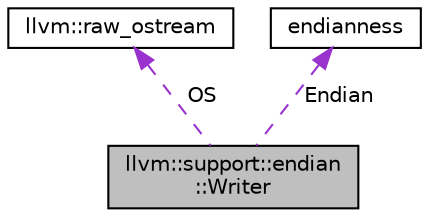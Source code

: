 digraph "llvm::support::endian::Writer"
{
 // LATEX_PDF_SIZE
  bgcolor="transparent";
  edge [fontname="Helvetica",fontsize="10",labelfontname="Helvetica",labelfontsize="10"];
  node [fontname="Helvetica",fontsize="10",shape="box"];
  Node1 [label="llvm::support::endian\l::Writer",height=0.2,width=0.4,color="black", fillcolor="grey75", style="filled", fontcolor="black",tooltip="Adapter to write values to a stream in a particular byte order."];
  Node2 -> Node1 [dir="back",color="darkorchid3",fontsize="10",style="dashed",label=" OS" ,fontname="Helvetica"];
  Node2 [label="llvm::raw_ostream",height=0.2,width=0.4,color="black",URL="$classllvm_1_1raw__ostream.html",tooltip="This class implements an extremely fast bulk output stream that can only output to a stream."];
  Node3 -> Node1 [dir="back",color="darkorchid3",fontsize="10",style="dashed",label=" Endian" ,fontname="Helvetica"];
  Node3 [label="endianness",height=0.2,width=0.4,color="black",tooltip=" "];
}
